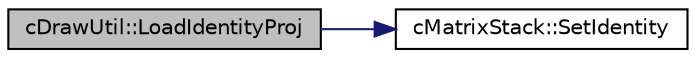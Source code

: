 digraph "cDrawUtil::LoadIdentityProj"
{
 // LATEX_PDF_SIZE
  edge [fontname="Helvetica",fontsize="10",labelfontname="Helvetica",labelfontsize="10"];
  node [fontname="Helvetica",fontsize="10",shape=record];
  rankdir="LR";
  Node1 [label="cDrawUtil::LoadIdentityProj",height=0.2,width=0.4,color="black", fillcolor="grey75", style="filled", fontcolor="black",tooltip=" "];
  Node1 -> Node2 [color="midnightblue",fontsize="10",style="solid",fontname="Helvetica"];
  Node2 [label="cMatrixStack::SetIdentity",height=0.2,width=0.4,color="black", fillcolor="white", style="filled",URL="$classc_matrix_stack.html#ac8b8c5ae83905f4775d0eac17aa59bed",tooltip=" "];
}
